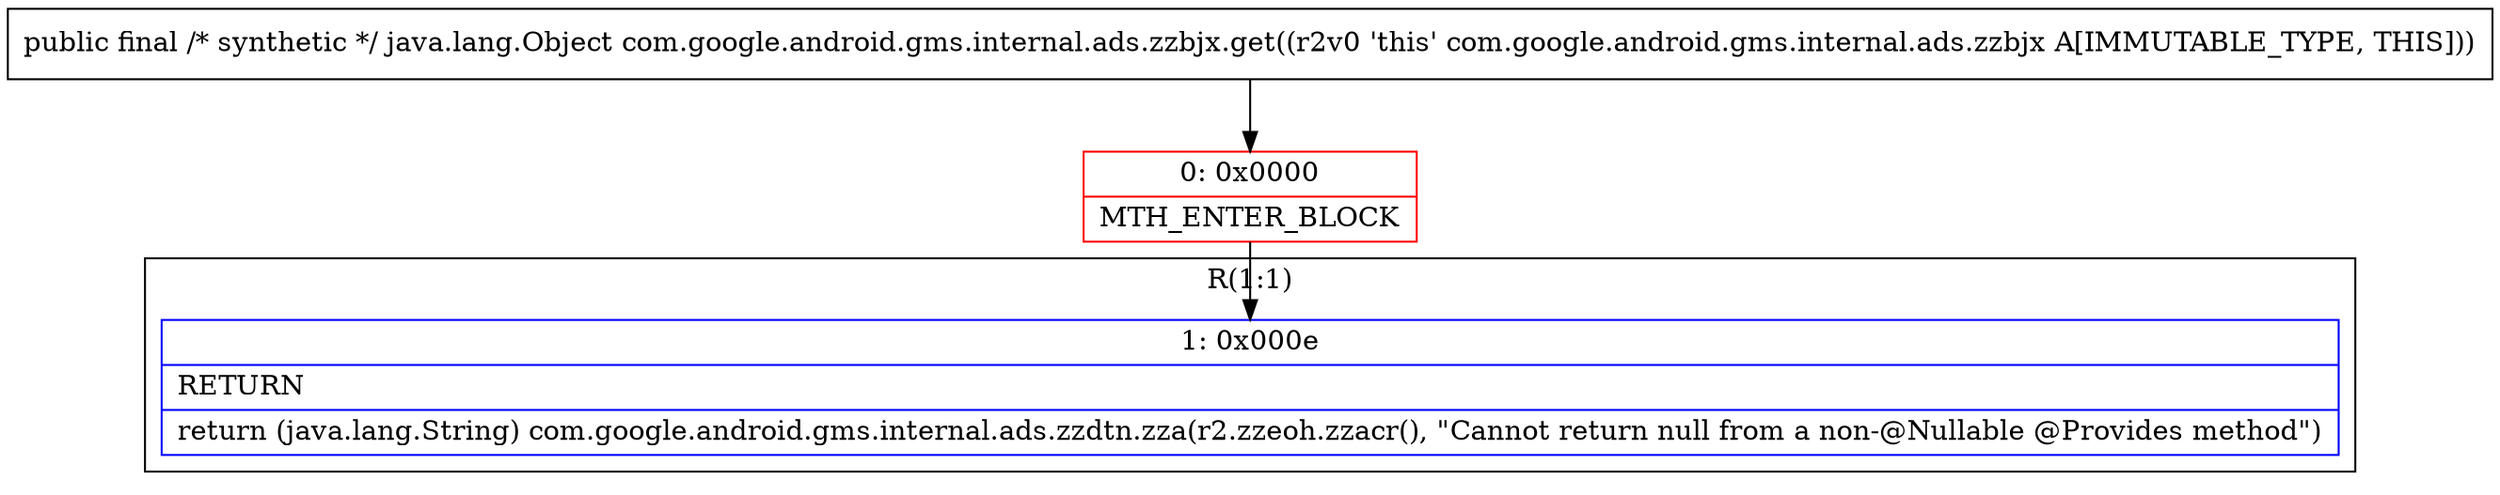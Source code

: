 digraph "CFG forcom.google.android.gms.internal.ads.zzbjx.get()Ljava\/lang\/Object;" {
subgraph cluster_Region_1512363245 {
label = "R(1:1)";
node [shape=record,color=blue];
Node_1 [shape=record,label="{1\:\ 0x000e|RETURN\l|return (java.lang.String) com.google.android.gms.internal.ads.zzdtn.zza(r2.zzeoh.zzacr(), \"Cannot return null from a non\-@Nullable @Provides method\")\l}"];
}
Node_0 [shape=record,color=red,label="{0\:\ 0x0000|MTH_ENTER_BLOCK\l}"];
MethodNode[shape=record,label="{public final \/* synthetic *\/ java.lang.Object com.google.android.gms.internal.ads.zzbjx.get((r2v0 'this' com.google.android.gms.internal.ads.zzbjx A[IMMUTABLE_TYPE, THIS])) }"];
MethodNode -> Node_0;
Node_0 -> Node_1;
}

